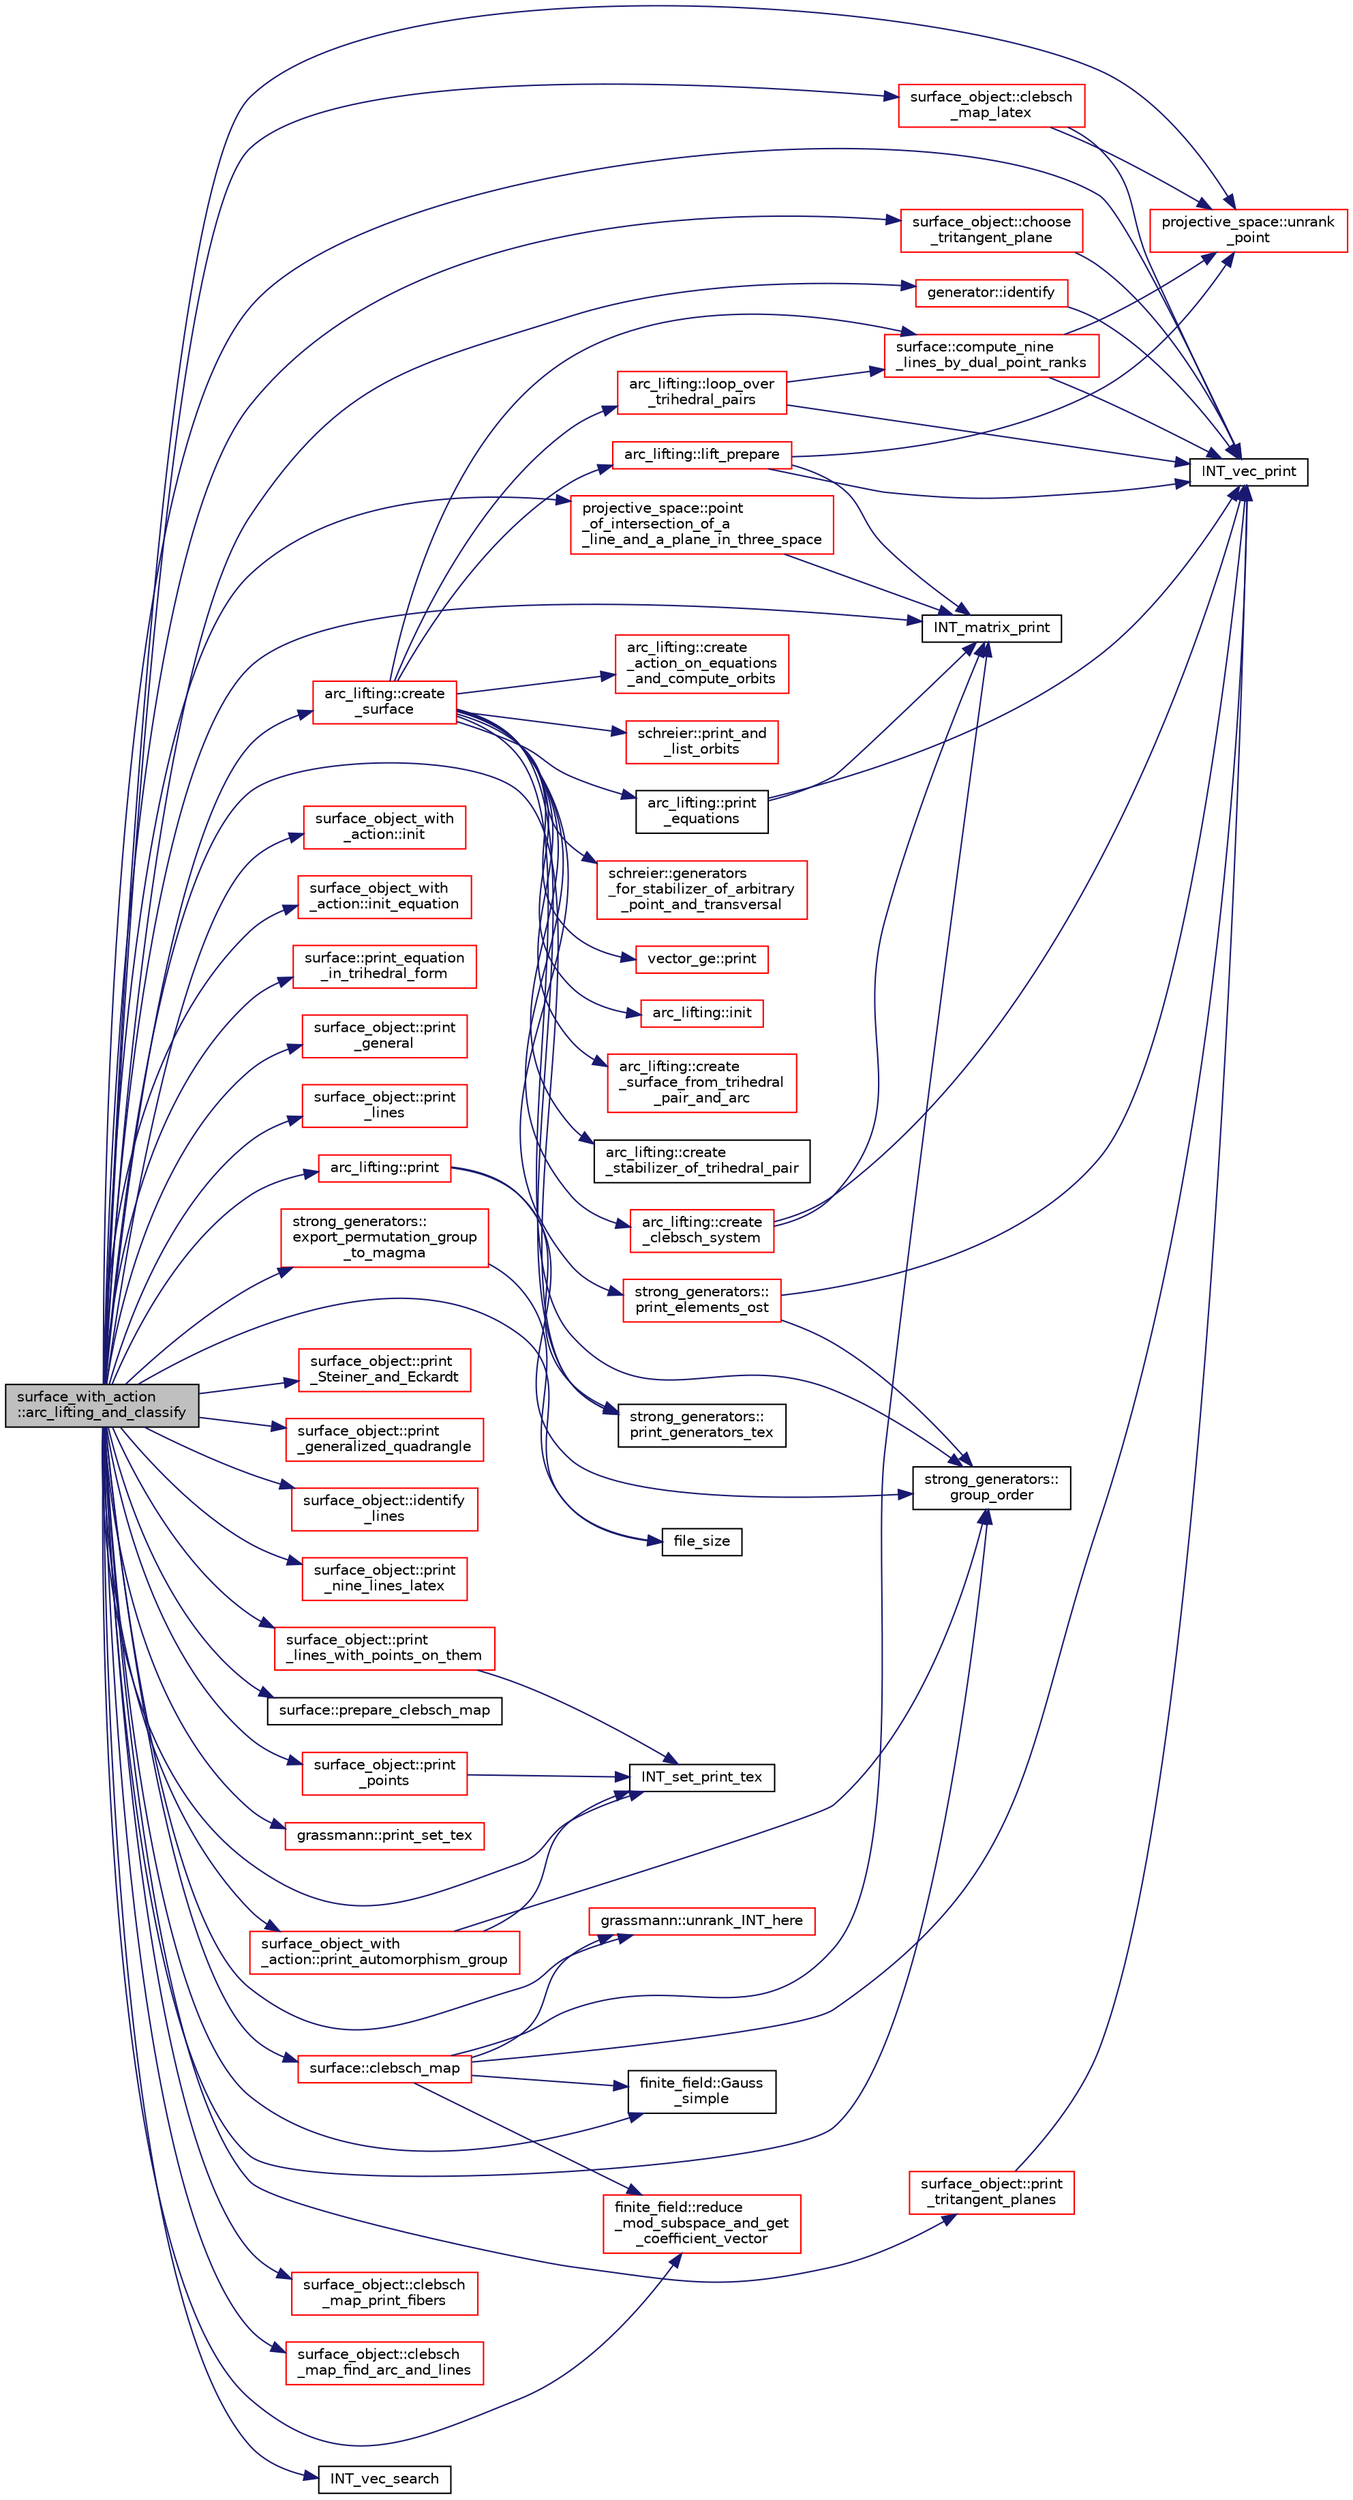 digraph "surface_with_action::arc_lifting_and_classify"
{
  edge [fontname="Helvetica",fontsize="10",labelfontname="Helvetica",labelfontsize="10"];
  node [fontname="Helvetica",fontsize="10",shape=record];
  rankdir="LR";
  Node7 [label="surface_with_action\l::arc_lifting_and_classify",height=0.2,width=0.4,color="black", fillcolor="grey75", style="filled", fontcolor="black"];
  Node7 -> Node8 [color="midnightblue",fontsize="10",style="solid",fontname="Helvetica"];
  Node8 [label="arc_lifting::create\l_surface",height=0.2,width=0.4,color="red", fillcolor="white", style="filled",URL="$dc/db7/classarc__lifting.html#a2b1fd46281de9ff3fef00fc122d39b2b"];
  Node8 -> Node9 [color="midnightblue",fontsize="10",style="solid",fontname="Helvetica"];
  Node9 [label="arc_lifting::init",height=0.2,width=0.4,color="red", fillcolor="white", style="filled",URL="$dc/db7/classarc__lifting.html#a11fc382addd05e0bbe8b0b44dcd4c55e"];
  Node8 -> Node83 [color="midnightblue",fontsize="10",style="solid",fontname="Helvetica"];
  Node83 [label="arc_lifting::lift_prepare",height=0.2,width=0.4,color="red", fillcolor="white", style="filled",URL="$dc/db7/classarc__lifting.html#a5faae15fa91aadc062307cafedd52286"];
  Node83 -> Node12 [color="midnightblue",fontsize="10",style="solid",fontname="Helvetica"];
  Node12 [label="INT_vec_print",height=0.2,width=0.4,color="black", fillcolor="white", style="filled",URL="$df/dbf/sajeeb_8_c.html#a79a5901af0b47dd0d694109543c027fe"];
  Node83 -> Node14 [color="midnightblue",fontsize="10",style="solid",fontname="Helvetica"];
  Node14 [label="projective_space::unrank\l_point",height=0.2,width=0.4,color="red", fillcolor="white", style="filled",URL="$d2/d17/classprojective__space.html#a3cb7917af4c5f1590b660d4bf907e0fa"];
  Node83 -> Node29 [color="midnightblue",fontsize="10",style="solid",fontname="Helvetica"];
  Node29 [label="INT_matrix_print",height=0.2,width=0.4,color="black", fillcolor="white", style="filled",URL="$d5/db4/io__and__os_8h.html#afd4180a24bef3a2b584668a4eaf607ff"];
  Node8 -> Node103 [color="midnightblue",fontsize="10",style="solid",fontname="Helvetica"];
  Node103 [label="arc_lifting::create\l_surface_from_trihedral\l_pair_and_arc",height=0.2,width=0.4,color="red", fillcolor="white", style="filled",URL="$dc/db7/classarc__lifting.html#a947fc1f7d5456a5654eef22b14c70317"];
  Node8 -> Node149 [color="midnightblue",fontsize="10",style="solid",fontname="Helvetica"];
  Node149 [label="arc_lifting::print\l_equations",height=0.2,width=0.4,color="black", fillcolor="white", style="filled",URL="$dc/db7/classarc__lifting.html#a2668260420e7af4ebdefec3b73fe633f"];
  Node149 -> Node29 [color="midnightblue",fontsize="10",style="solid",fontname="Helvetica"];
  Node149 -> Node12 [color="midnightblue",fontsize="10",style="solid",fontname="Helvetica"];
  Node8 -> Node150 [color="midnightblue",fontsize="10",style="solid",fontname="Helvetica"];
  Node150 [label="arc_lifting::create\l_clebsch_system",height=0.2,width=0.4,color="red", fillcolor="white", style="filled",URL="$dc/db7/classarc__lifting.html#a70e7b6f208cc31296982de47a2114721"];
  Node150 -> Node29 [color="midnightblue",fontsize="10",style="solid",fontname="Helvetica"];
  Node150 -> Node12 [color="midnightblue",fontsize="10",style="solid",fontname="Helvetica"];
  Node8 -> Node155 [color="midnightblue",fontsize="10",style="solid",fontname="Helvetica"];
  Node155 [label="arc_lifting::create\l_stabilizer_of_trihedral_pair",height=0.2,width=0.4,color="black", fillcolor="white", style="filled",URL="$dc/db7/classarc__lifting.html#a9dd6e280975225ec907f663f3335829a"];
  Node8 -> Node156 [color="midnightblue",fontsize="10",style="solid",fontname="Helvetica"];
  Node156 [label="strong_generators::\lgroup_order",height=0.2,width=0.4,color="black", fillcolor="white", style="filled",URL="$dc/d09/classstrong__generators.html#a91f453c2bfd6502b96f4b4eed16beb20"];
  Node8 -> Node157 [color="midnightblue",fontsize="10",style="solid",fontname="Helvetica"];
  Node157 [label="arc_lifting::create\l_action_on_equations\l_and_compute_orbits",height=0.2,width=0.4,color="red", fillcolor="white", style="filled",URL="$dc/db7/classarc__lifting.html#a9ede56ab73512e6c2a68025ca136341c"];
  Node8 -> Node159 [color="midnightblue",fontsize="10",style="solid",fontname="Helvetica"];
  Node159 [label="schreier::print_and\l_list_orbits",height=0.2,width=0.4,color="red", fillcolor="white", style="filled",URL="$d3/dd6/classschreier.html#a601f9c08d5a6f37f849d22fa4e89d892"];
  Node8 -> Node161 [color="midnightblue",fontsize="10",style="solid",fontname="Helvetica"];
  Node161 [label="schreier::generators\l_for_stabilizer_of_arbitrary\l_point_and_transversal",height=0.2,width=0.4,color="red", fillcolor="white", style="filled",URL="$d3/dd6/classschreier.html#a63e4acebeefabb5a5dd6f4c2a60398f5"];
  Node8 -> Node181 [color="midnightblue",fontsize="10",style="solid",fontname="Helvetica"];
  Node181 [label="vector_ge::print",height=0.2,width=0.4,color="red", fillcolor="white", style="filled",URL="$d4/d6e/classvector__ge.html#a0d260cce035c20b32d7989c50670aa8a"];
  Node8 -> Node222 [color="midnightblue",fontsize="10",style="solid",fontname="Helvetica"];
  Node222 [label="strong_generators::\lprint_elements_ost",height=0.2,width=0.4,color="red", fillcolor="white", style="filled",URL="$dc/d09/classstrong__generators.html#a592bfe2b3b7acdca7afa13f0777bef37"];
  Node222 -> Node156 [color="midnightblue",fontsize="10",style="solid",fontname="Helvetica"];
  Node222 -> Node12 [color="midnightblue",fontsize="10",style="solid",fontname="Helvetica"];
  Node8 -> Node226 [color="midnightblue",fontsize="10",style="solid",fontname="Helvetica"];
  Node226 [label="strong_generators::\lprint_generators_tex",height=0.2,width=0.4,color="black", fillcolor="white", style="filled",URL="$dc/d09/classstrong__generators.html#a5ec5e1048119097985c01a56f427d873"];
  Node8 -> Node227 [color="midnightblue",fontsize="10",style="solid",fontname="Helvetica"];
  Node227 [label="surface::compute_nine\l_lines_by_dual_point_ranks",height=0.2,width=0.4,color="red", fillcolor="white", style="filled",URL="$d5/d88/classsurface.html#aa83b3b78278e3a0846e188a7694beb17"];
  Node227 -> Node14 [color="midnightblue",fontsize="10",style="solid",fontname="Helvetica"];
  Node227 -> Node12 [color="midnightblue",fontsize="10",style="solid",fontname="Helvetica"];
  Node8 -> Node228 [color="midnightblue",fontsize="10",style="solid",fontname="Helvetica"];
  Node228 [label="arc_lifting::loop_over\l_trihedral_pairs",height=0.2,width=0.4,color="red", fillcolor="white", style="filled",URL="$dc/db7/classarc__lifting.html#a30126f5ed4126d604c191aa4d1f7505a"];
  Node228 -> Node227 [color="midnightblue",fontsize="10",style="solid",fontname="Helvetica"];
  Node228 -> Node12 [color="midnightblue",fontsize="10",style="solid",fontname="Helvetica"];
  Node7 -> Node294 [color="midnightblue",fontsize="10",style="solid",fontname="Helvetica"];
  Node294 [label="arc_lifting::print",height=0.2,width=0.4,color="red", fillcolor="white", style="filled",URL="$dc/db7/classarc__lifting.html#ae1609cb80720bc005f0fc3ea65150185"];
  Node294 -> Node226 [color="midnightblue",fontsize="10",style="solid",fontname="Helvetica"];
  Node294 -> Node156 [color="midnightblue",fontsize="10",style="solid",fontname="Helvetica"];
  Node7 -> Node331 [color="midnightblue",fontsize="10",style="solid",fontname="Helvetica"];
  Node331 [label="strong_generators::\lexport_permutation_group\l_to_magma",height=0.2,width=0.4,color="red", fillcolor="white", style="filled",URL="$dc/d09/classstrong__generators.html#ad3bc816d85d318aabb02c40862bceb27"];
  Node331 -> Node332 [color="midnightblue",fontsize="10",style="solid",fontname="Helvetica"];
  Node332 [label="file_size",height=0.2,width=0.4,color="black", fillcolor="white", style="filled",URL="$df/dbf/sajeeb_8_c.html#a5c37cf5785204b6e9adf647dc14d0e50"];
  Node7 -> Node332 [color="midnightblue",fontsize="10",style="solid",fontname="Helvetica"];
  Node7 -> Node156 [color="midnightblue",fontsize="10",style="solid",fontname="Helvetica"];
  Node7 -> Node333 [color="midnightblue",fontsize="10",style="solid",fontname="Helvetica"];
  Node333 [label="surface_object_with\l_action::init",height=0.2,width=0.4,color="red", fillcolor="white", style="filled",URL="$db/d28/classsurface__object__with__action.html#a65085da19618def3909b0f4bc27cba8a"];
  Node7 -> Node610 [color="midnightblue",fontsize="10",style="solid",fontname="Helvetica"];
  Node610 [label="surface_object_with\l_action::init_equation",height=0.2,width=0.4,color="red", fillcolor="white", style="filled",URL="$db/d28/classsurface__object__with__action.html#a310ce4189e50545dd67fa3652b8fd160"];
  Node7 -> Node614 [color="midnightblue",fontsize="10",style="solid",fontname="Helvetica"];
  Node614 [label="surface::print_equation\l_in_trihedral_form",height=0.2,width=0.4,color="red", fillcolor="white", style="filled",URL="$d5/d88/classsurface.html#a9e0d320e0f9b9616ed552cd8243a7866"];
  Node7 -> Node226 [color="midnightblue",fontsize="10",style="solid",fontname="Helvetica"];
  Node7 -> Node615 [color="midnightblue",fontsize="10",style="solid",fontname="Helvetica"];
  Node615 [label="surface_object::print\l_general",height=0.2,width=0.4,color="red", fillcolor="white", style="filled",URL="$df/df8/classsurface__object.html#ac8a03f56927e2db66b4012a17a2bb49f"];
  Node7 -> Node616 [color="midnightblue",fontsize="10",style="solid",fontname="Helvetica"];
  Node616 [label="surface_object::print\l_lines",height=0.2,width=0.4,color="red", fillcolor="white", style="filled",URL="$df/df8/classsurface__object.html#a778d359240ca044debd3cca2d7f85762"];
  Node7 -> Node618 [color="midnightblue",fontsize="10",style="solid",fontname="Helvetica"];
  Node618 [label="surface_object::print\l_points",height=0.2,width=0.4,color="red", fillcolor="white", style="filled",URL="$df/df8/classsurface__object.html#a80d7fdb3c014dcdad81ce942399f5770"];
  Node618 -> Node330 [color="midnightblue",fontsize="10",style="solid",fontname="Helvetica"];
  Node330 [label="INT_set_print_tex",height=0.2,width=0.4,color="black", fillcolor="white", style="filled",URL="$d5/db4/io__and__os_8h.html#adad0666de5d38c0caa4769f9f4756c0b"];
  Node7 -> Node623 [color="midnightblue",fontsize="10",style="solid",fontname="Helvetica"];
  Node623 [label="surface_object::print\l_tritangent_planes",height=0.2,width=0.4,color="red", fillcolor="white", style="filled",URL="$df/df8/classsurface__object.html#adc569e1b86bec1e9eb1b13e08ae47c0d"];
  Node623 -> Node12 [color="midnightblue",fontsize="10",style="solid",fontname="Helvetica"];
  Node7 -> Node624 [color="midnightblue",fontsize="10",style="solid",fontname="Helvetica"];
  Node624 [label="surface_object::print\l_Steiner_and_Eckardt",height=0.2,width=0.4,color="red", fillcolor="white", style="filled",URL="$df/df8/classsurface__object.html#af36e1817621bcc3f1d652d0adc6edece"];
  Node7 -> Node630 [color="midnightblue",fontsize="10",style="solid",fontname="Helvetica"];
  Node630 [label="surface_object::print\l_generalized_quadrangle",height=0.2,width=0.4,color="red", fillcolor="white", style="filled",URL="$df/df8/classsurface__object.html#ac2ed7e410aa63f30610284e9584c1a13"];
  Node7 -> Node631 [color="midnightblue",fontsize="10",style="solid",fontname="Helvetica"];
  Node631 [label="surface_object::identify\l_lines",height=0.2,width=0.4,color="red", fillcolor="white", style="filled",URL="$df/df8/classsurface__object.html#a42a024ed43efea97d8de9ed3493b5a8e"];
  Node7 -> Node632 [color="midnightblue",fontsize="10",style="solid",fontname="Helvetica"];
  Node632 [label="surface_object::print\l_nine_lines_latex",height=0.2,width=0.4,color="red", fillcolor="white", style="filled",URL="$df/df8/classsurface__object.html#ad1dea918afb2e6c9e19f575a851f776a"];
  Node7 -> Node633 [color="midnightblue",fontsize="10",style="solid",fontname="Helvetica"];
  Node633 [label="surface_object_with\l_action::print_automorphism_group",height=0.2,width=0.4,color="red", fillcolor="white", style="filled",URL="$db/d28/classsurface__object__with__action.html#a977372fbe9bc31650df3dac5cd9e2239"];
  Node633 -> Node156 [color="midnightblue",fontsize="10",style="solid",fontname="Helvetica"];
  Node633 -> Node330 [color="midnightblue",fontsize="10",style="solid",fontname="Helvetica"];
  Node7 -> Node12 [color="midnightblue",fontsize="10",style="solid",fontname="Helvetica"];
  Node7 -> Node640 [color="midnightblue",fontsize="10",style="solid",fontname="Helvetica"];
  Node640 [label="surface::prepare_clebsch_map",height=0.2,width=0.4,color="black", fillcolor="white", style="filled",URL="$d5/d88/classsurface.html#a161049e1f375321e5774c913b3b34ac6"];
  Node7 -> Node641 [color="midnightblue",fontsize="10",style="solid",fontname="Helvetica"];
  Node641 [label="surface_object::choose\l_tritangent_plane",height=0.2,width=0.4,color="red", fillcolor="white", style="filled",URL="$df/df8/classsurface__object.html#ab2ef53e96689bef3c028b381ef8d62e8"];
  Node641 -> Node12 [color="midnightblue",fontsize="10",style="solid",fontname="Helvetica"];
  Node7 -> Node642 [color="midnightblue",fontsize="10",style="solid",fontname="Helvetica"];
  Node642 [label="grassmann::print_set_tex",height=0.2,width=0.4,color="red", fillcolor="white", style="filled",URL="$df/d02/classgrassmann.html#a2f1748a0ba2f2bb30bcee950b8226431"];
  Node7 -> Node34 [color="midnightblue",fontsize="10",style="solid",fontname="Helvetica"];
  Node34 [label="grassmann::unrank_INT_here",height=0.2,width=0.4,color="red", fillcolor="white", style="filled",URL="$df/d02/classgrassmann.html#aa51bb30ed0feb7ad87d500b76e0b3cbe"];
  Node7 -> Node58 [color="midnightblue",fontsize="10",style="solid",fontname="Helvetica"];
  Node58 [label="finite_field::Gauss\l_simple",height=0.2,width=0.4,color="black", fillcolor="white", style="filled",URL="$df/d5a/classfinite__field.html#aba4950590e24a1ce323f292cf47b3307"];
  Node7 -> Node29 [color="midnightblue",fontsize="10",style="solid",fontname="Helvetica"];
  Node7 -> Node643 [color="midnightblue",fontsize="10",style="solid",fontname="Helvetica"];
  Node643 [label="surface_object::print\l_lines_with_points_on_them",height=0.2,width=0.4,color="red", fillcolor="white", style="filled",URL="$df/df8/classsurface__object.html#a4f7314b0fd5445937345548313aad0c1"];
  Node643 -> Node330 [color="midnightblue",fontsize="10",style="solid",fontname="Helvetica"];
  Node7 -> Node644 [color="midnightblue",fontsize="10",style="solid",fontname="Helvetica"];
  Node644 [label="projective_space::point\l_of_intersection_of_a\l_line_and_a_plane_in_three_space",height=0.2,width=0.4,color="red", fillcolor="white", style="filled",URL="$d2/d17/classprojective__space.html#ac43301e2e6d9e5d77c2730271b11cb66"];
  Node644 -> Node29 [color="midnightblue",fontsize="10",style="solid",fontname="Helvetica"];
  Node7 -> Node14 [color="midnightblue",fontsize="10",style="solid",fontname="Helvetica"];
  Node7 -> Node646 [color="midnightblue",fontsize="10",style="solid",fontname="Helvetica"];
  Node646 [label="finite_field::reduce\l_mod_subspace_and_get\l_coefficient_vector",height=0.2,width=0.4,color="red", fillcolor="white", style="filled",URL="$df/d5a/classfinite__field.html#a544f968b15eb1f702097f41e01db256a"];
  Node7 -> Node647 [color="midnightblue",fontsize="10",style="solid",fontname="Helvetica"];
  Node647 [label="surface::clebsch_map",height=0.2,width=0.4,color="red", fillcolor="white", style="filled",URL="$d5/d88/classsurface.html#ab69c3741436f4346b54e86e5d65118ca"];
  Node647 -> Node34 [color="midnightblue",fontsize="10",style="solid",fontname="Helvetica"];
  Node647 -> Node58 [color="midnightblue",fontsize="10",style="solid",fontname="Helvetica"];
  Node647 -> Node29 [color="midnightblue",fontsize="10",style="solid",fontname="Helvetica"];
  Node647 -> Node12 [color="midnightblue",fontsize="10",style="solid",fontname="Helvetica"];
  Node647 -> Node646 [color="midnightblue",fontsize="10",style="solid",fontname="Helvetica"];
  Node7 -> Node649 [color="midnightblue",fontsize="10",style="solid",fontname="Helvetica"];
  Node649 [label="surface_object::clebsch\l_map_latex",height=0.2,width=0.4,color="red", fillcolor="white", style="filled",URL="$df/df8/classsurface__object.html#a54efaa306f5f9d8430d6fd88740f9dd8"];
  Node649 -> Node12 [color="midnightblue",fontsize="10",style="solid",fontname="Helvetica"];
  Node649 -> Node14 [color="midnightblue",fontsize="10",style="solid",fontname="Helvetica"];
  Node7 -> Node650 [color="midnightblue",fontsize="10",style="solid",fontname="Helvetica"];
  Node650 [label="surface_object::clebsch\l_map_print_fibers",height=0.2,width=0.4,color="red", fillcolor="white", style="filled",URL="$df/df8/classsurface__object.html#aa1d1b9e23f5204624159f5acc325003b"];
  Node7 -> Node651 [color="midnightblue",fontsize="10",style="solid",fontname="Helvetica"];
  Node651 [label="surface_object::clebsch\l_map_find_arc_and_lines",height=0.2,width=0.4,color="red", fillcolor="white", style="filled",URL="$df/df8/classsurface__object.html#ad69d8f44629ac7925c699c65e6214ec1"];
  Node7 -> Node330 [color="midnightblue",fontsize="10",style="solid",fontname="Helvetica"];
  Node7 -> Node655 [color="midnightblue",fontsize="10",style="solid",fontname="Helvetica"];
  Node655 [label="generator::identify",height=0.2,width=0.4,color="red", fillcolor="white", style="filled",URL="$d7/d73/classgenerator.html#ae60de24262d09d0dd8224b86e74040f6"];
  Node655 -> Node12 [color="midnightblue",fontsize="10",style="solid",fontname="Helvetica"];
  Node7 -> Node82 [color="midnightblue",fontsize="10",style="solid",fontname="Helvetica"];
  Node82 [label="INT_vec_search",height=0.2,width=0.4,color="black", fillcolor="white", style="filled",URL="$d5/de2/foundations_2data__structures_2data__structures_8h.html#ad103ef2316a1f671bdb68fd9cd9ba945"];
}
